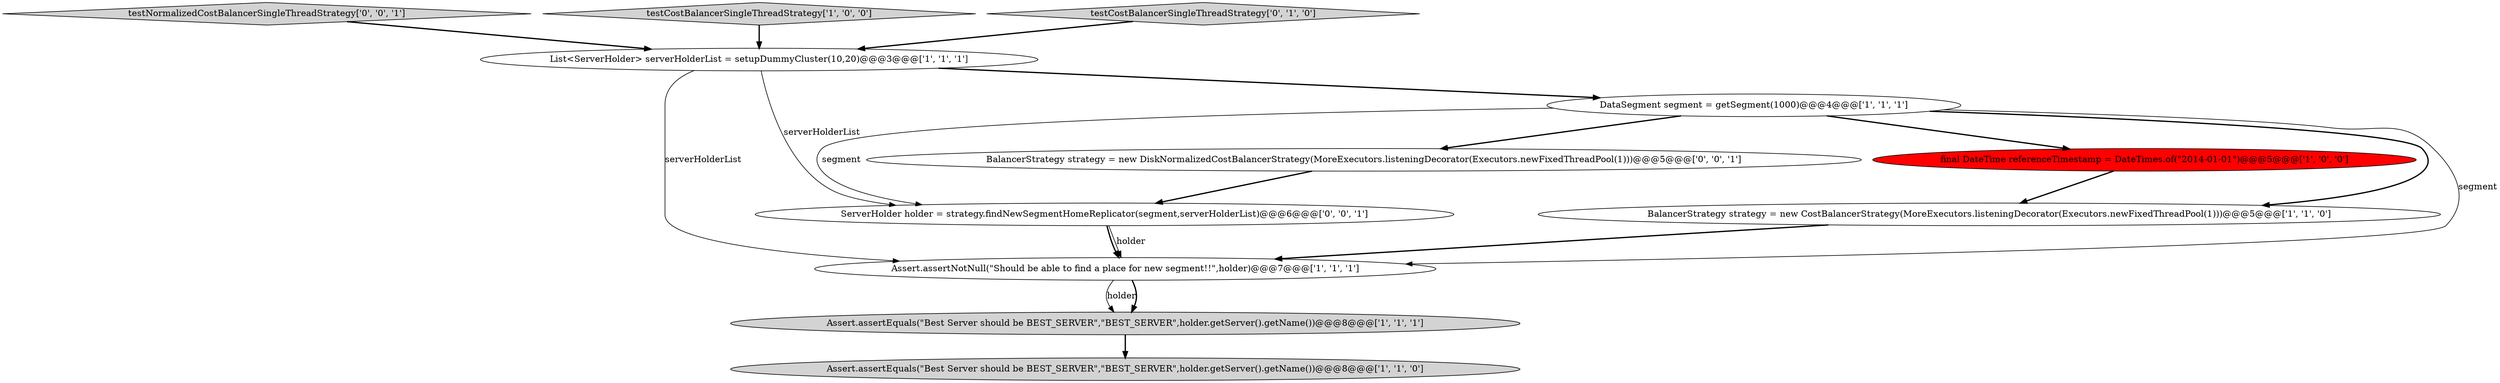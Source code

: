 digraph {
9 [style = filled, label = "BalancerStrategy strategy = new DiskNormalizedCostBalancerStrategy(MoreExecutors.listeningDecorator(Executors.newFixedThreadPool(1)))@@@5@@@['0', '0', '1']", fillcolor = white, shape = ellipse image = "AAA0AAABBB3BBB"];
4 [style = filled, label = "Assert.assertEquals(\"Best Server should be BEST_SERVER\",\"BEST_SERVER\",holder.getServer().getName())@@@8@@@['1', '1', '0']", fillcolor = lightgray, shape = ellipse image = "AAA0AAABBB1BBB"];
2 [style = filled, label = "final DateTime referenceTimestamp = DateTimes.of(\"2014-01-01\")@@@5@@@['1', '0', '0']", fillcolor = red, shape = ellipse image = "AAA1AAABBB1BBB"];
10 [style = filled, label = "testNormalizedCostBalancerSingleThreadStrategy['0', '0', '1']", fillcolor = lightgray, shape = diamond image = "AAA0AAABBB3BBB"];
3 [style = filled, label = "List<ServerHolder> serverHolderList = setupDummyCluster(10,20)@@@3@@@['1', '1', '1']", fillcolor = white, shape = ellipse image = "AAA0AAABBB1BBB"];
0 [style = filled, label = "testCostBalancerSingleThreadStrategy['1', '0', '0']", fillcolor = lightgray, shape = diamond image = "AAA0AAABBB1BBB"];
5 [style = filled, label = "Assert.assertNotNull(\"Should be able to find a place for new segment!!\",holder)@@@7@@@['1', '1', '1']", fillcolor = white, shape = ellipse image = "AAA0AAABBB1BBB"];
6 [style = filled, label = "Assert.assertEquals(\"Best Server should be BEST_SERVER\",\"BEST_SERVER\",holder.getServer().getName())@@@8@@@['1', '1', '1']", fillcolor = lightgray, shape = ellipse image = "AAA0AAABBB1BBB"];
7 [style = filled, label = "BalancerStrategy strategy = new CostBalancerStrategy(MoreExecutors.listeningDecorator(Executors.newFixedThreadPool(1)))@@@5@@@['1', '1', '0']", fillcolor = white, shape = ellipse image = "AAA0AAABBB1BBB"];
8 [style = filled, label = "testCostBalancerSingleThreadStrategy['0', '1', '0']", fillcolor = lightgray, shape = diamond image = "AAA0AAABBB2BBB"];
11 [style = filled, label = "ServerHolder holder = strategy.findNewSegmentHomeReplicator(segment,serverHolderList)@@@6@@@['0', '0', '1']", fillcolor = white, shape = ellipse image = "AAA0AAABBB3BBB"];
1 [style = filled, label = "DataSegment segment = getSegment(1000)@@@4@@@['1', '1', '1']", fillcolor = white, shape = ellipse image = "AAA0AAABBB1BBB"];
0->3 [style = bold, label=""];
6->4 [style = bold, label=""];
11->5 [style = bold, label=""];
10->3 [style = bold, label=""];
1->2 [style = bold, label=""];
7->5 [style = bold, label=""];
3->5 [style = solid, label="serverHolderList"];
5->6 [style = solid, label="holder"];
2->7 [style = bold, label=""];
5->6 [style = bold, label=""];
9->11 [style = bold, label=""];
3->1 [style = bold, label=""];
11->5 [style = solid, label="holder"];
1->7 [style = bold, label=""];
1->11 [style = solid, label="segment"];
1->5 [style = solid, label="segment"];
1->9 [style = bold, label=""];
8->3 [style = bold, label=""];
3->11 [style = solid, label="serverHolderList"];
}
